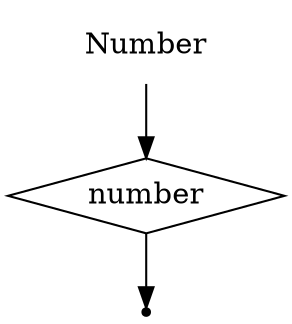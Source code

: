 digraph Number {
  start [label="Number" shape=plaintext];
  end [label="" shape=point];
  A [label="number" shape=diamond];
  start -> A;
  A -> end;
}